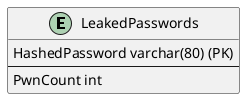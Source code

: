 @startuml LeakedPasswords

entity "LeakedPasswords" as lp{
    HashedPassword varchar(80) (PK)
    --
    PwnCount int
}

@enduml